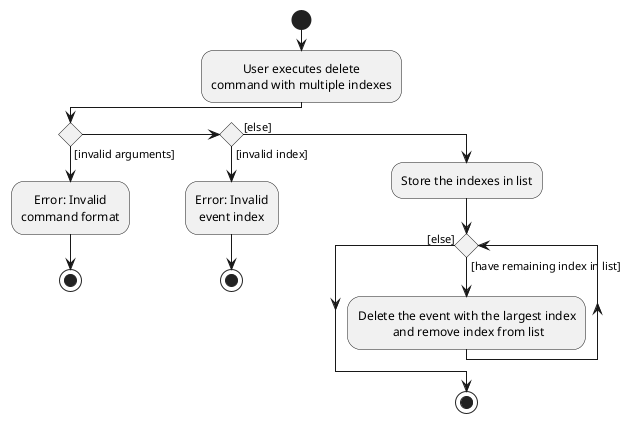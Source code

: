@startuml
skinparam defaultTextAlignment center
start
:User executes delete
command with multiple indexes;

'Since the beta syntax does not support placing the condition outside the
'diamond we place it as the true branch instead.

if () then ([invalid arguments])
    :Error: Invalid
    command format;
stop
else if () then ([invalid index])
    :Error: Invalid
    event index;
stop
else ([else])
    :Store the indexes in list;
while () is ([have remaining index in list])
    :Delete the event with the largest index
     and remove index from list;
endwhile ([else])
stop
@enduml
